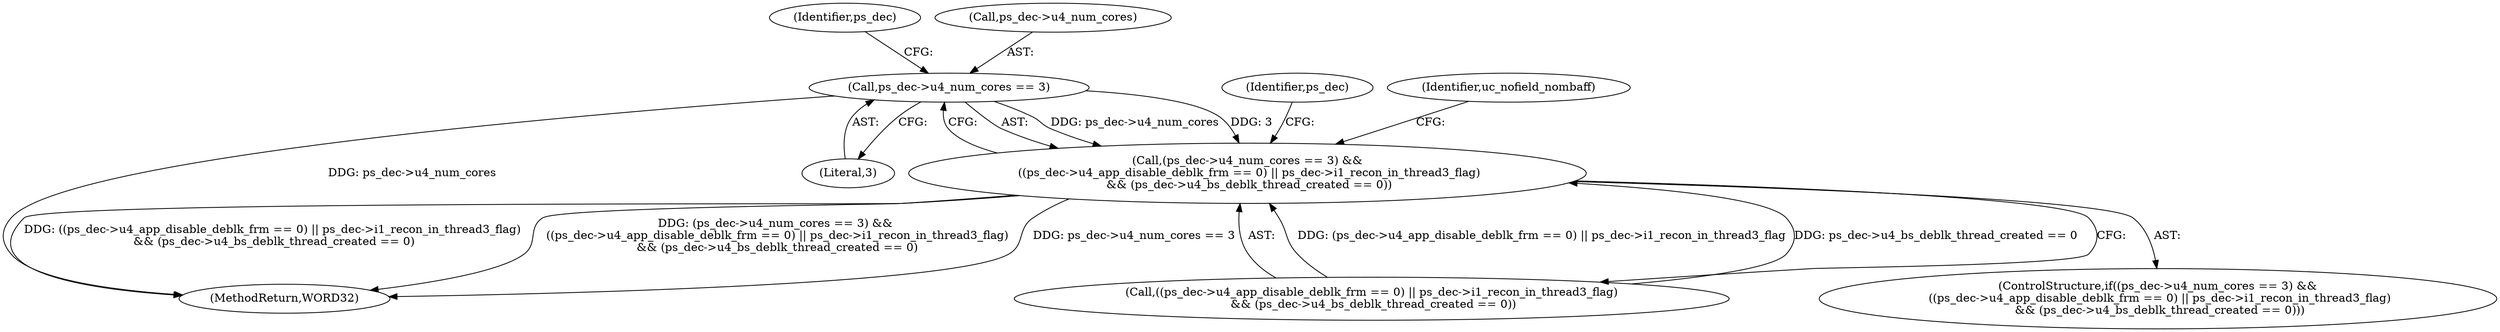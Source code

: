 digraph "0_Android_0b23c81c3dd9ec38f7e6806a3955fed1925541a0_2@pointer" {
"1001732" [label="(Call,ps_dec->u4_num_cores == 3)"];
"1001731" [label="(Call,(ps_dec->u4_num_cores == 3) &&\n ((ps_dec->u4_app_disable_deblk_frm == 0) || ps_dec->i1_recon_in_thread3_flag)\n && (ps_dec->u4_bs_deblk_thread_created == 0))"];
"1001741" [label="(Identifier,ps_dec)"];
"1001732" [label="(Call,ps_dec->u4_num_cores == 3)"];
"1001730" [label="(ControlStructure,if((ps_dec->u4_num_cores == 3) &&\n ((ps_dec->u4_app_disable_deblk_frm == 0) || ps_dec->i1_recon_in_thread3_flag)\n && (ps_dec->u4_bs_deblk_thread_created == 0)))"];
"1001755" [label="(Identifier,ps_dec)"];
"1001733" [label="(Call,ps_dec->u4_num_cores)"];
"1001736" [label="(Literal,3)"];
"1001777" [label="(Identifier,uc_nofield_nombaff)"];
"1002619" [label="(MethodReturn,WORD32)"];
"1001737" [label="(Call,((ps_dec->u4_app_disable_deblk_frm == 0) || ps_dec->i1_recon_in_thread3_flag)\n && (ps_dec->u4_bs_deblk_thread_created == 0))"];
"1001731" [label="(Call,(ps_dec->u4_num_cores == 3) &&\n ((ps_dec->u4_app_disable_deblk_frm == 0) || ps_dec->i1_recon_in_thread3_flag)\n && (ps_dec->u4_bs_deblk_thread_created == 0))"];
"1001732" -> "1001731"  [label="AST: "];
"1001732" -> "1001736"  [label="CFG: "];
"1001733" -> "1001732"  [label="AST: "];
"1001736" -> "1001732"  [label="AST: "];
"1001741" -> "1001732"  [label="CFG: "];
"1001731" -> "1001732"  [label="CFG: "];
"1001732" -> "1002619"  [label="DDG: ps_dec->u4_num_cores"];
"1001732" -> "1001731"  [label="DDG: ps_dec->u4_num_cores"];
"1001732" -> "1001731"  [label="DDG: 3"];
"1001731" -> "1001730"  [label="AST: "];
"1001731" -> "1001737"  [label="CFG: "];
"1001737" -> "1001731"  [label="AST: "];
"1001755" -> "1001731"  [label="CFG: "];
"1001777" -> "1001731"  [label="CFG: "];
"1001731" -> "1002619"  [label="DDG: (ps_dec->u4_num_cores == 3) &&\n ((ps_dec->u4_app_disable_deblk_frm == 0) || ps_dec->i1_recon_in_thread3_flag)\n && (ps_dec->u4_bs_deblk_thread_created == 0)"];
"1001731" -> "1002619"  [label="DDG: ps_dec->u4_num_cores == 3"];
"1001731" -> "1002619"  [label="DDG: ((ps_dec->u4_app_disable_deblk_frm == 0) || ps_dec->i1_recon_in_thread3_flag)\n && (ps_dec->u4_bs_deblk_thread_created == 0)"];
"1001737" -> "1001731"  [label="DDG: (ps_dec->u4_app_disable_deblk_frm == 0) || ps_dec->i1_recon_in_thread3_flag"];
"1001737" -> "1001731"  [label="DDG: ps_dec->u4_bs_deblk_thread_created == 0"];
}
